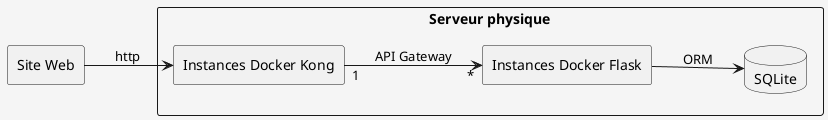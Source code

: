 @startuml Niveau1
left to right direction

skinparam {
  BackgroundColor #F5F5F5
  ComponentBorderColor #333
  ComponentFontColor #333
}

rectangle "Serveur physique" {
  rectangle "Instances Docker Kong" as sk
  rectangle "Instances Docker Flask" as sf
  database "SQLite" as db
}

rectangle "Site Web" as ui

ui --> sk : http
sk "1" --> "*" sf : API Gateway
sf --> db : ORM

@enduml